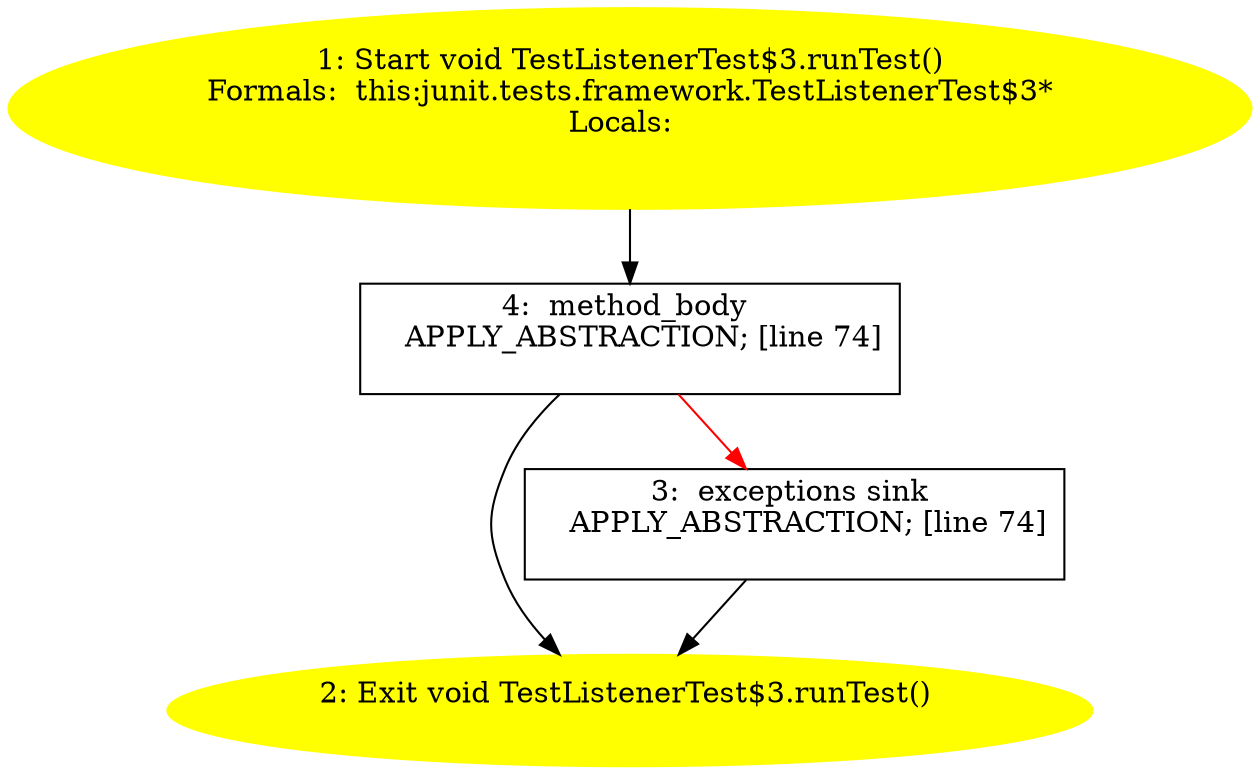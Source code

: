 /* @generated */
digraph cfg {
"junit.tests.framework.TestListenerTest$3.runTest():void.fe67d146fe6a26e6d7b51f48ae197757_1" [label="1: Start void TestListenerTest$3.runTest()\nFormals:  this:junit.tests.framework.TestListenerTest$3*\nLocals:  \n  " color=yellow style=filled]
	

	 "junit.tests.framework.TestListenerTest$3.runTest():void.fe67d146fe6a26e6d7b51f48ae197757_1" -> "junit.tests.framework.TestListenerTest$3.runTest():void.fe67d146fe6a26e6d7b51f48ae197757_4" ;
"junit.tests.framework.TestListenerTest$3.runTest():void.fe67d146fe6a26e6d7b51f48ae197757_2" [label="2: Exit void TestListenerTest$3.runTest() \n  " color=yellow style=filled]
	

"junit.tests.framework.TestListenerTest$3.runTest():void.fe67d146fe6a26e6d7b51f48ae197757_3" [label="3:  exceptions sink \n   APPLY_ABSTRACTION; [line 74]\n " shape="box"]
	

	 "junit.tests.framework.TestListenerTest$3.runTest():void.fe67d146fe6a26e6d7b51f48ae197757_3" -> "junit.tests.framework.TestListenerTest$3.runTest():void.fe67d146fe6a26e6d7b51f48ae197757_2" ;
"junit.tests.framework.TestListenerTest$3.runTest():void.fe67d146fe6a26e6d7b51f48ae197757_4" [label="4:  method_body \n   APPLY_ABSTRACTION; [line 74]\n " shape="box"]
	

	 "junit.tests.framework.TestListenerTest$3.runTest():void.fe67d146fe6a26e6d7b51f48ae197757_4" -> "junit.tests.framework.TestListenerTest$3.runTest():void.fe67d146fe6a26e6d7b51f48ae197757_2" ;
	 "junit.tests.framework.TestListenerTest$3.runTest():void.fe67d146fe6a26e6d7b51f48ae197757_4" -> "junit.tests.framework.TestListenerTest$3.runTest():void.fe67d146fe6a26e6d7b51f48ae197757_3" [color="red" ];
}
